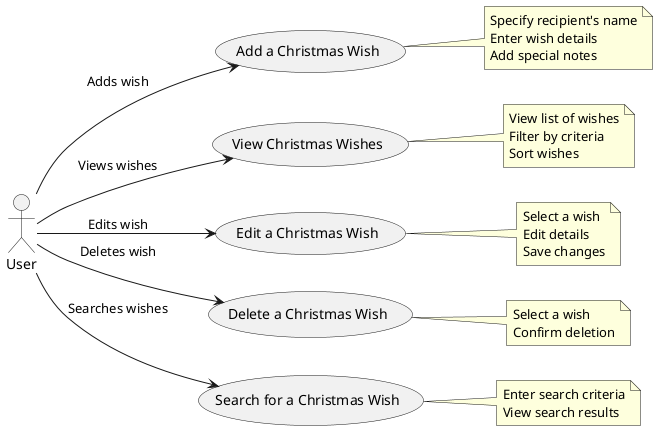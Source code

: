 @startuml
left to right direction
actor "User" as user

usecase (Add a Christmas Wish) as UC1
usecase (View Christmas Wishes) as UC2
usecase (Edit a Christmas Wish) as UC3
usecase (Delete a Christmas Wish) as UC4
usecase (Search for a Christmas Wish) as UC5

user --> UC1 : Adds wish
user --> UC2 : Views wishes
user --> UC3 : Edits wish
user --> UC4 : Deletes wish
user --> UC5 : Searches wishes

note right of UC1
  Specify recipient's name
  Enter wish details
  Add special notes
end note

note right of UC2
  View list of wishes
  Filter by criteria
  Sort wishes
end note

note right of UC3
  Select a wish
  Edit details
  Save changes
end note

note right of UC4
  Select a wish
  Confirm deletion
end note

note right of UC5
  Enter search criteria
  View search results
end note

@enduml
